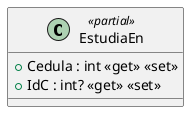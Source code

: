 @startuml
class EstudiaEn <<partial>> {
    + Cedula : int <<get>> <<set>>
    + IdC : int? <<get>> <<set>>
}
@enduml
